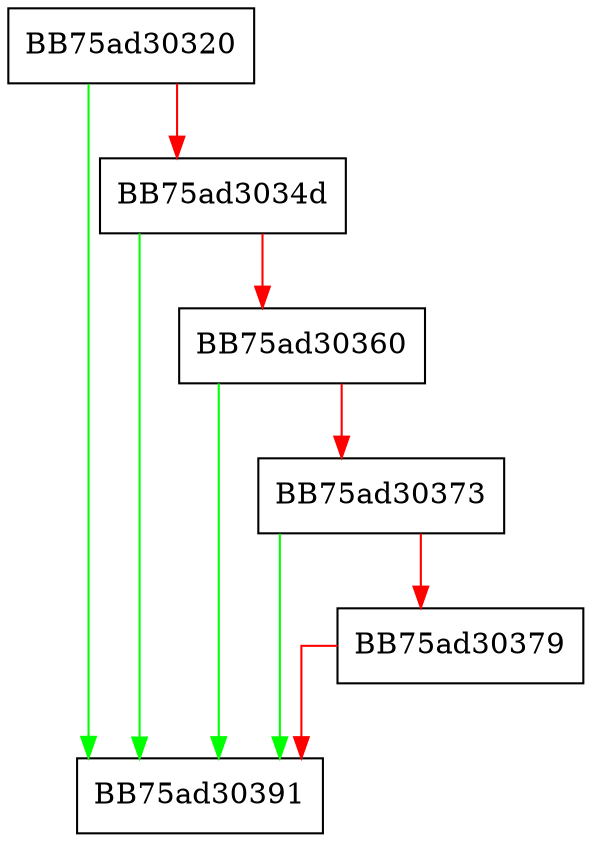 digraph GetAttributePriority {
  node [shape="box"];
  graph [splines=ortho];
  BB75ad30320 -> BB75ad30391 [color="green"];
  BB75ad30320 -> BB75ad3034d [color="red"];
  BB75ad3034d -> BB75ad30391 [color="green"];
  BB75ad3034d -> BB75ad30360 [color="red"];
  BB75ad30360 -> BB75ad30391 [color="green"];
  BB75ad30360 -> BB75ad30373 [color="red"];
  BB75ad30373 -> BB75ad30391 [color="green"];
  BB75ad30373 -> BB75ad30379 [color="red"];
  BB75ad30379 -> BB75ad30391 [color="red"];
}
